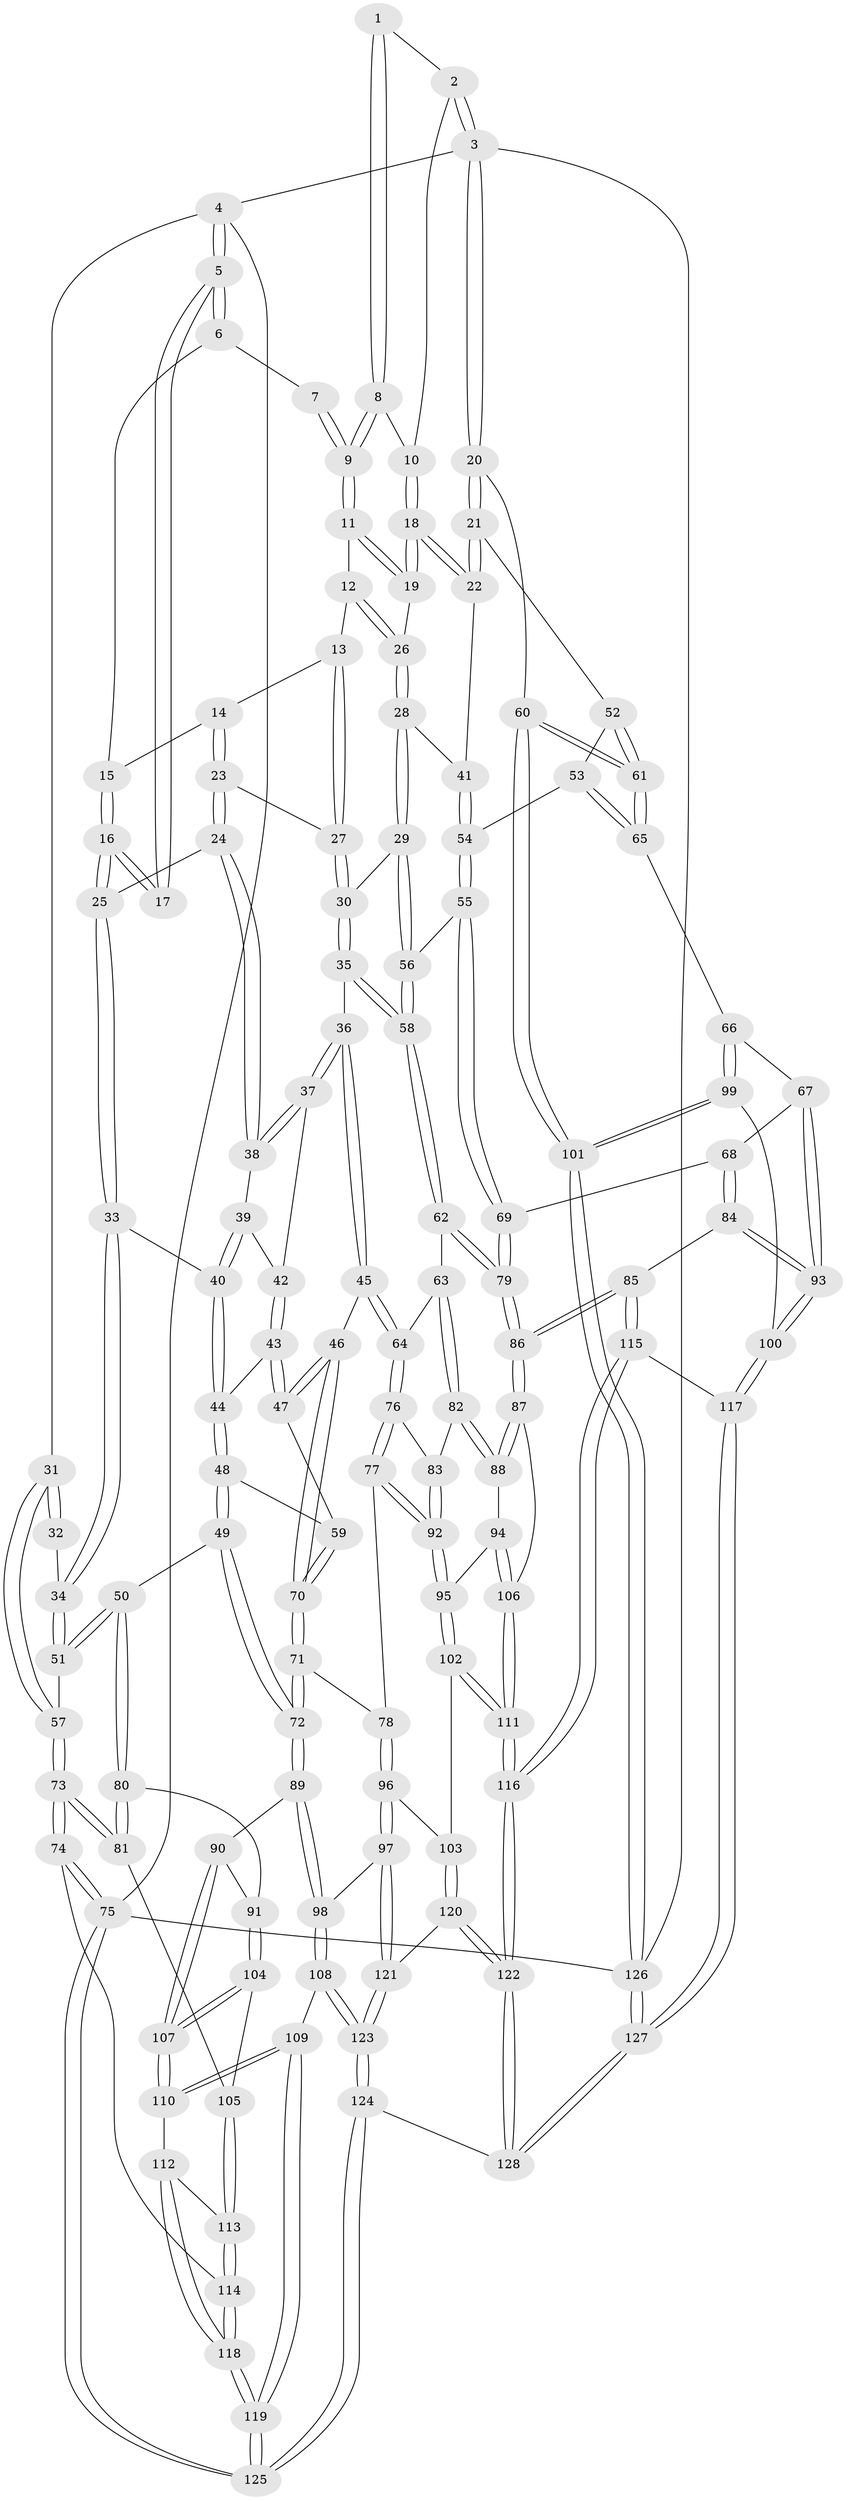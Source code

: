// coarse degree distribution, {3: 0.17567567567567569, 5: 0.36486486486486486, 4: 0.43243243243243246, 6: 0.02702702702702703}
// Generated by graph-tools (version 1.1) at 2025/42/03/06/25 10:42:29]
// undirected, 128 vertices, 317 edges
graph export_dot {
graph [start="1"]
  node [color=gray90,style=filled];
  1 [pos="+0.8052543997648751+0"];
  2 [pos="+1+0"];
  3 [pos="+1+0"];
  4 [pos="+0+0"];
  5 [pos="+0+0"];
  6 [pos="+0.3998661097149053+0"];
  7 [pos="+0.7294618358058828+0"];
  8 [pos="+0.8435937531517328+0.08890576828484341"];
  9 [pos="+0.7035737941105435+0.09712073828468051"];
  10 [pos="+0.8651896642059137+0.10484879706276894"];
  11 [pos="+0.6999440487952442+0.1073858457069444"];
  12 [pos="+0.6817828919202195+0.12424221687613188"];
  13 [pos="+0.5821799430079511+0.14667925526658246"];
  14 [pos="+0.44145291458966285+0"];
  15 [pos="+0.404630988404124+0"];
  16 [pos="+0.2735989118263995+0.21423511592365166"];
  17 [pos="+0.26695979954272164+0.21070418412374564"];
  18 [pos="+0.9450542517941949+0.23634713101530616"];
  19 [pos="+0.879477649293236+0.22802928963055333"];
  20 [pos="+1+0.2376367799904095"];
  21 [pos="+1+0.2732196921034693"];
  22 [pos="+0.9992113170932704+0.25992447638281296"];
  23 [pos="+0.4077889256712755+0.22784526076809009"];
  24 [pos="+0.3941845784823301+0.2368717362046914"];
  25 [pos="+0.2886991917804274+0.23541636631171065"];
  26 [pos="+0.7112577169937728+0.2866151408102569"];
  27 [pos="+0.5418244078969162+0.23270314621194207"];
  28 [pos="+0.6630551571699044+0.3725834791744208"];
  29 [pos="+0.6185822354981395+0.3849806146430942"];
  30 [pos="+0.6071727580351317+0.3857897715401289"];
  31 [pos="+0+0"];
  32 [pos="+0.12143339162413185+0.24285062214277092"];
  33 [pos="+0.24335782545163173+0.37118613721398674"];
  34 [pos="+0.15844338076142717+0.3996412802048454"];
  35 [pos="+0.5687394950079742+0.4182600123247807"];
  36 [pos="+0.5304915040922634+0.4346146339388012"];
  37 [pos="+0.448604165030938+0.372227828275586"];
  38 [pos="+0.4124221742403695+0.30846995894458407"];
  39 [pos="+0.33207820603295896+0.3781152634780463"];
  40 [pos="+0.263920863705766+0.38572273257320805"];
  41 [pos="+0.7145173887309141+0.3933947687701876"];
  42 [pos="+0.37614586529494537+0.38710059956545056"];
  43 [pos="+0.3863414907917033+0.48229421100488534"];
  44 [pos="+0.3058019534162854+0.45120239731196177"];
  45 [pos="+0.47534602258448977+0.503964294302118"];
  46 [pos="+0.44703672875586736+0.5049270163499856"];
  47 [pos="+0.4147720084164479+0.4990761123004437"];
  48 [pos="+0.2789442762281318+0.5298233745082029"];
  49 [pos="+0.1869072877171484+0.5867345392452874"];
  50 [pos="+0.14075430576083856+0.5589796153341681"];
  51 [pos="+0.12081714121433863+0.4295893355132692"];
  52 [pos="+0.891394751180678+0.4614345569308488"];
  53 [pos="+0.8661717743176733+0.48170018155152405"];
  54 [pos="+0.8192012683145435+0.48459577532669745"];
  55 [pos="+0.7649729651931313+0.5616832398349935"];
  56 [pos="+0.6928869728666606+0.5213319604368655"];
  57 [pos="+0+0.3190999610985772"];
  58 [pos="+0.6409898918778628+0.5905280897006866"];
  59 [pos="+0.3289543999145398+0.555737757549407"];
  60 [pos="+1+0.6504524966743471"];
  61 [pos="+1+0.6421546780922075"];
  62 [pos="+0.6441507563136488+0.6149395250480891"];
  63 [pos="+0.5653734166078856+0.6212486898214331"];
  64 [pos="+0.48400723046010785+0.5504594512258093"];
  65 [pos="+0.924732986954435+0.6499308514188354"];
  66 [pos="+0.9236645342798607+0.6507574822922785"];
  67 [pos="+0.8855590749459951+0.6602570287263174"];
  68 [pos="+0.7858194993932675+0.6265699347752713"];
  69 [pos="+0.7565448999275991+0.5980580949444786"];
  70 [pos="+0.3339179094398778+0.6404664629789087"];
  71 [pos="+0.32944675797608636+0.6575847952110011"];
  72 [pos="+0.24824321944984562+0.6806671255618735"];
  73 [pos="+0+0.6894511445618311"];
  74 [pos="+0+0.7246274315734428"];
  75 [pos="+0+1"];
  76 [pos="+0.45564471242337223+0.622396376155573"];
  77 [pos="+0.40386792486944445+0.6807128271382862"];
  78 [pos="+0.3926141305415382+0.6798586828353523"];
  79 [pos="+0.6706679138676167+0.6365729816585841"];
  80 [pos="+0.014673061325832142+0.6491347648313077"];
  81 [pos="+0+0.6805179878984471"];
  82 [pos="+0.541108944535006+0.6950149378977112"];
  83 [pos="+0.5150063323804013+0.6778868633476178"];
  84 [pos="+0.7556837800812193+0.7716647039523119"];
  85 [pos="+0.6685301115540504+0.7583030634798601"];
  86 [pos="+0.6666648132916858+0.756568130519598"];
  87 [pos="+0.6652395700376352+0.7565844784618874"];
  88 [pos="+0.5417290246267567+0.6991532934290647"];
  89 [pos="+0.24138643493081505+0.7053096095721226"];
  90 [pos="+0.23261819235749973+0.708635677705568"];
  91 [pos="+0.12192961933932106+0.7192478339871471"];
  92 [pos="+0.4164109384330683+0.6962020311986883"];
  93 [pos="+0.7858220507898263+0.7863231369291075"];
  94 [pos="+0.5014663907023368+0.7407317789095524"];
  95 [pos="+0.4589488687555436+0.7577287025714743"];
  96 [pos="+0.3404856815755878+0.8176309528400407"];
  97 [pos="+0.32890552090628145+0.8211737912191873"];
  98 [pos="+0.2604943530939281+0.7714731801608338"];
  99 [pos="+0.9174450896767761+0.8465718249545168"];
  100 [pos="+0.8542609048316604+0.8849434581132666"];
  101 [pos="+1+0.8046047732804696"];
  102 [pos="+0.4466311247992744+0.8144325517492923"];
  103 [pos="+0.4434090937338235+0.8161038500267693"];
  104 [pos="+0.10516479235151975+0.7955943816835779"];
  105 [pos="+0.0665558202330025+0.7829598358429763"];
  106 [pos="+0.5731649242282435+0.7987402497759178"];
  107 [pos="+0.11622102235005814+0.8057754029441336"];
  108 [pos="+0.19875119465034935+0.8514954811849075"];
  109 [pos="+0.17006524652380564+0.8525678462752749"];
  110 [pos="+0.1231585875472453+0.8256827274179829"];
  111 [pos="+0.5228848126412075+0.8633837006374038"];
  112 [pos="+0.10120403912806797+0.8492479755639322"];
  113 [pos="+0.04042120411246855+0.8537900529248766"];
  114 [pos="+0.03097650178282334+0.8595815976049584"];
  115 [pos="+0.6453093609003849+0.9359016898590825"];
  116 [pos="+0.5790960269513783+1"];
  117 [pos="+0.8498705666487035+0.9018090621526912"];
  118 [pos="+0.0651255427410667+0.9985664806443989"];
  119 [pos="+0.06676169894936969+1"];
  120 [pos="+0.41287270438723694+0.9146341114864944"];
  121 [pos="+0.3154139449292463+0.9444738848252043"];
  122 [pos="+0.5730789639601318+1"];
  123 [pos="+0.28277067149365354+0.9940396303021674"];
  124 [pos="+0.22444781233865635+1"];
  125 [pos="+0.02797968513138916+1"];
  126 [pos="+1+1"];
  127 [pos="+0.972585934532918+1"];
  128 [pos="+0.5589522366541437+1"];
  1 -- 2;
  1 -- 8;
  1 -- 8;
  2 -- 3;
  2 -- 3;
  2 -- 10;
  3 -- 4;
  3 -- 20;
  3 -- 20;
  3 -- 126;
  4 -- 5;
  4 -- 5;
  4 -- 31;
  4 -- 75;
  5 -- 6;
  5 -- 6;
  5 -- 17;
  5 -- 17;
  6 -- 7;
  6 -- 15;
  7 -- 9;
  7 -- 9;
  8 -- 9;
  8 -- 9;
  8 -- 10;
  9 -- 11;
  9 -- 11;
  10 -- 18;
  10 -- 18;
  11 -- 12;
  11 -- 19;
  11 -- 19;
  12 -- 13;
  12 -- 26;
  12 -- 26;
  13 -- 14;
  13 -- 27;
  13 -- 27;
  14 -- 15;
  14 -- 23;
  14 -- 23;
  15 -- 16;
  15 -- 16;
  16 -- 17;
  16 -- 17;
  16 -- 25;
  16 -- 25;
  18 -- 19;
  18 -- 19;
  18 -- 22;
  18 -- 22;
  19 -- 26;
  20 -- 21;
  20 -- 21;
  20 -- 60;
  21 -- 22;
  21 -- 22;
  21 -- 52;
  22 -- 41;
  23 -- 24;
  23 -- 24;
  23 -- 27;
  24 -- 25;
  24 -- 38;
  24 -- 38;
  25 -- 33;
  25 -- 33;
  26 -- 28;
  26 -- 28;
  27 -- 30;
  27 -- 30;
  28 -- 29;
  28 -- 29;
  28 -- 41;
  29 -- 30;
  29 -- 56;
  29 -- 56;
  30 -- 35;
  30 -- 35;
  31 -- 32;
  31 -- 32;
  31 -- 57;
  31 -- 57;
  32 -- 34;
  33 -- 34;
  33 -- 34;
  33 -- 40;
  34 -- 51;
  34 -- 51;
  35 -- 36;
  35 -- 58;
  35 -- 58;
  36 -- 37;
  36 -- 37;
  36 -- 45;
  36 -- 45;
  37 -- 38;
  37 -- 38;
  37 -- 42;
  38 -- 39;
  39 -- 40;
  39 -- 40;
  39 -- 42;
  40 -- 44;
  40 -- 44;
  41 -- 54;
  41 -- 54;
  42 -- 43;
  42 -- 43;
  43 -- 44;
  43 -- 47;
  43 -- 47;
  44 -- 48;
  44 -- 48;
  45 -- 46;
  45 -- 64;
  45 -- 64;
  46 -- 47;
  46 -- 47;
  46 -- 70;
  46 -- 70;
  47 -- 59;
  48 -- 49;
  48 -- 49;
  48 -- 59;
  49 -- 50;
  49 -- 72;
  49 -- 72;
  50 -- 51;
  50 -- 51;
  50 -- 80;
  50 -- 80;
  51 -- 57;
  52 -- 53;
  52 -- 61;
  52 -- 61;
  53 -- 54;
  53 -- 65;
  53 -- 65;
  54 -- 55;
  54 -- 55;
  55 -- 56;
  55 -- 69;
  55 -- 69;
  56 -- 58;
  56 -- 58;
  57 -- 73;
  57 -- 73;
  58 -- 62;
  58 -- 62;
  59 -- 70;
  59 -- 70;
  60 -- 61;
  60 -- 61;
  60 -- 101;
  60 -- 101;
  61 -- 65;
  61 -- 65;
  62 -- 63;
  62 -- 79;
  62 -- 79;
  63 -- 64;
  63 -- 82;
  63 -- 82;
  64 -- 76;
  64 -- 76;
  65 -- 66;
  66 -- 67;
  66 -- 99;
  66 -- 99;
  67 -- 68;
  67 -- 93;
  67 -- 93;
  68 -- 69;
  68 -- 84;
  68 -- 84;
  69 -- 79;
  69 -- 79;
  70 -- 71;
  70 -- 71;
  71 -- 72;
  71 -- 72;
  71 -- 78;
  72 -- 89;
  72 -- 89;
  73 -- 74;
  73 -- 74;
  73 -- 81;
  73 -- 81;
  74 -- 75;
  74 -- 75;
  74 -- 114;
  75 -- 125;
  75 -- 125;
  75 -- 126;
  76 -- 77;
  76 -- 77;
  76 -- 83;
  77 -- 78;
  77 -- 92;
  77 -- 92;
  78 -- 96;
  78 -- 96;
  79 -- 86;
  79 -- 86;
  80 -- 81;
  80 -- 81;
  80 -- 91;
  81 -- 105;
  82 -- 83;
  82 -- 88;
  82 -- 88;
  83 -- 92;
  83 -- 92;
  84 -- 85;
  84 -- 93;
  84 -- 93;
  85 -- 86;
  85 -- 86;
  85 -- 115;
  85 -- 115;
  86 -- 87;
  86 -- 87;
  87 -- 88;
  87 -- 88;
  87 -- 106;
  88 -- 94;
  89 -- 90;
  89 -- 98;
  89 -- 98;
  90 -- 91;
  90 -- 107;
  90 -- 107;
  91 -- 104;
  91 -- 104;
  92 -- 95;
  92 -- 95;
  93 -- 100;
  93 -- 100;
  94 -- 95;
  94 -- 106;
  94 -- 106;
  95 -- 102;
  95 -- 102;
  96 -- 97;
  96 -- 97;
  96 -- 103;
  97 -- 98;
  97 -- 121;
  97 -- 121;
  98 -- 108;
  98 -- 108;
  99 -- 100;
  99 -- 101;
  99 -- 101;
  100 -- 117;
  100 -- 117;
  101 -- 126;
  101 -- 126;
  102 -- 103;
  102 -- 111;
  102 -- 111;
  103 -- 120;
  103 -- 120;
  104 -- 105;
  104 -- 107;
  104 -- 107;
  105 -- 113;
  105 -- 113;
  106 -- 111;
  106 -- 111;
  107 -- 110;
  107 -- 110;
  108 -- 109;
  108 -- 123;
  108 -- 123;
  109 -- 110;
  109 -- 110;
  109 -- 119;
  109 -- 119;
  110 -- 112;
  111 -- 116;
  111 -- 116;
  112 -- 113;
  112 -- 118;
  112 -- 118;
  113 -- 114;
  113 -- 114;
  114 -- 118;
  114 -- 118;
  115 -- 116;
  115 -- 116;
  115 -- 117;
  116 -- 122;
  116 -- 122;
  117 -- 127;
  117 -- 127;
  118 -- 119;
  118 -- 119;
  119 -- 125;
  119 -- 125;
  120 -- 121;
  120 -- 122;
  120 -- 122;
  121 -- 123;
  121 -- 123;
  122 -- 128;
  122 -- 128;
  123 -- 124;
  123 -- 124;
  124 -- 125;
  124 -- 125;
  124 -- 128;
  126 -- 127;
  126 -- 127;
  127 -- 128;
  127 -- 128;
}
